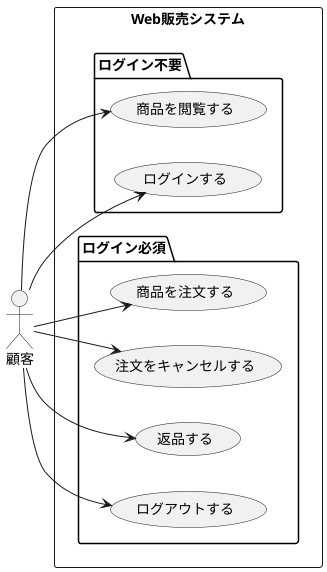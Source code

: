@startuml Web販売システム
left to right direction

actor 顧客

rectangle Web販売システム {
  
  package "ログイン不要" {
    usecase "商品を閲覧する" as UC_Browse
    usecase "ログインする" as UC_Login
  }

  package "ログイン必須" {
    usecase "商品を注文する" as UC_Order
    usecase "注文をキャンセルする" as UC_Cancel
    usecase "返品する" as UC_Return
    usecase "ログアウトする" as UC_Logout
  }
}

顧客 --> UC_Browse
顧客 --> UC_Login
顧客 --> UC_Logout
顧客 --> UC_Order
顧客 --> UC_Cancel
顧客 --> UC_Return

@enduml
